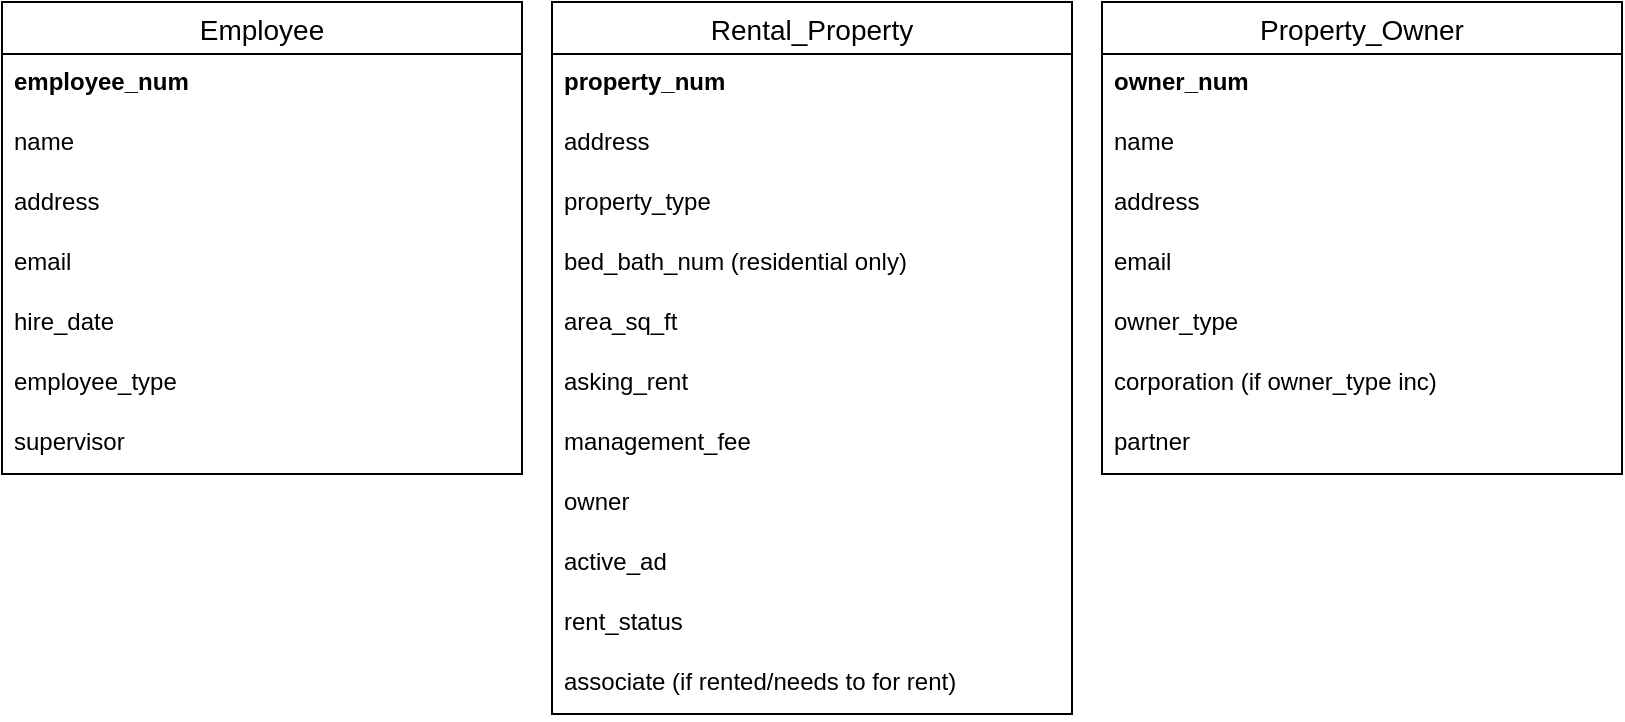 <mxfile version="13.8.1" type="github">
  <diagram id="R2lEEEUBdFMjLlhIrx00" name="Page-1">
    <mxGraphModel dx="1021" dy="567" grid="1" gridSize="10" guides="1" tooltips="1" connect="1" arrows="1" fold="1" page="1" pageScale="1" pageWidth="850" pageHeight="1100" math="0" shadow="0" extFonts="Permanent Marker^https://fonts.googleapis.com/css?family=Permanent+Marker">
      <root>
        <mxCell id="0" />
        <mxCell id="1" parent="0" />
        <mxCell id="E_6AY4zoOCRSd87oAVdY-1" value="Employee" style="swimlane;fontStyle=0;childLayout=stackLayout;horizontal=1;startSize=26;horizontalStack=0;resizeParent=1;resizeParentMax=0;resizeLast=0;collapsible=1;marginBottom=0;align=center;fontSize=14;" vertex="1" parent="1">
          <mxGeometry x="20" y="70" width="260" height="236" as="geometry" />
        </mxCell>
        <mxCell id="E_6AY4zoOCRSd87oAVdY-2" value="employee_num" style="text;strokeColor=none;fillColor=none;spacingLeft=4;spacingRight=4;overflow=hidden;rotatable=0;points=[[0,0.5],[1,0.5]];portConstraint=eastwest;fontSize=12;fontStyle=1" vertex="1" parent="E_6AY4zoOCRSd87oAVdY-1">
          <mxGeometry y="26" width="260" height="30" as="geometry" />
        </mxCell>
        <mxCell id="E_6AY4zoOCRSd87oAVdY-3" value="name" style="text;strokeColor=none;fillColor=none;spacingLeft=4;spacingRight=4;overflow=hidden;rotatable=0;points=[[0,0.5],[1,0.5]];portConstraint=eastwest;fontSize=12;" vertex="1" parent="E_6AY4zoOCRSd87oAVdY-1">
          <mxGeometry y="56" width="260" height="30" as="geometry" />
        </mxCell>
        <mxCell id="E_6AY4zoOCRSd87oAVdY-4" value="address" style="text;strokeColor=none;fillColor=none;spacingLeft=4;spacingRight=4;overflow=hidden;rotatable=0;points=[[0,0.5],[1,0.5]];portConstraint=eastwest;fontSize=12;" vertex="1" parent="E_6AY4zoOCRSd87oAVdY-1">
          <mxGeometry y="86" width="260" height="30" as="geometry" />
        </mxCell>
        <mxCell id="E_6AY4zoOCRSd87oAVdY-5" value="email" style="text;strokeColor=none;fillColor=none;spacingLeft=4;spacingRight=4;overflow=hidden;rotatable=0;points=[[0,0.5],[1,0.5]];portConstraint=eastwest;fontSize=12;" vertex="1" parent="E_6AY4zoOCRSd87oAVdY-1">
          <mxGeometry y="116" width="260" height="30" as="geometry" />
        </mxCell>
        <mxCell id="E_6AY4zoOCRSd87oAVdY-6" value="hire_date" style="text;strokeColor=none;fillColor=none;spacingLeft=4;spacingRight=4;overflow=hidden;rotatable=0;points=[[0,0.5],[1,0.5]];portConstraint=eastwest;fontSize=12;" vertex="1" parent="E_6AY4zoOCRSd87oAVdY-1">
          <mxGeometry y="146" width="260" height="30" as="geometry" />
        </mxCell>
        <mxCell id="E_6AY4zoOCRSd87oAVdY-7" value="employee_type" style="text;strokeColor=none;fillColor=none;spacingLeft=4;spacingRight=4;overflow=hidden;rotatable=0;points=[[0,0.5],[1,0.5]];portConstraint=eastwest;fontSize=12;" vertex="1" parent="E_6AY4zoOCRSd87oAVdY-1">
          <mxGeometry y="176" width="260" height="30" as="geometry" />
        </mxCell>
        <mxCell id="E_6AY4zoOCRSd87oAVdY-8" value="supervisor" style="text;strokeColor=none;fillColor=none;spacingLeft=4;spacingRight=4;overflow=hidden;rotatable=0;points=[[0,0.5],[1,0.5]];portConstraint=eastwest;fontSize=12;" vertex="1" parent="E_6AY4zoOCRSd87oAVdY-1">
          <mxGeometry y="206" width="260" height="30" as="geometry" />
        </mxCell>
        <mxCell id="E_6AY4zoOCRSd87oAVdY-13" value="Rental_Property" style="swimlane;fontStyle=0;childLayout=stackLayout;horizontal=1;startSize=26;horizontalStack=0;resizeParent=1;resizeParentMax=0;resizeLast=0;collapsible=1;marginBottom=0;align=center;fontSize=14;" vertex="1" parent="1">
          <mxGeometry x="295" y="70" width="260" height="356" as="geometry" />
        </mxCell>
        <mxCell id="E_6AY4zoOCRSd87oAVdY-14" value="property_num" style="text;strokeColor=none;fillColor=none;spacingLeft=4;spacingRight=4;overflow=hidden;rotatable=0;points=[[0,0.5],[1,0.5]];portConstraint=eastwest;fontSize=12;fontStyle=1" vertex="1" parent="E_6AY4zoOCRSd87oAVdY-13">
          <mxGeometry y="26" width="260" height="30" as="geometry" />
        </mxCell>
        <mxCell id="E_6AY4zoOCRSd87oAVdY-15" value="address" style="text;strokeColor=none;fillColor=none;spacingLeft=4;spacingRight=4;overflow=hidden;rotatable=0;points=[[0,0.5],[1,0.5]];portConstraint=eastwest;fontSize=12;" vertex="1" parent="E_6AY4zoOCRSd87oAVdY-13">
          <mxGeometry y="56" width="260" height="30" as="geometry" />
        </mxCell>
        <mxCell id="E_6AY4zoOCRSd87oAVdY-16" value="property_type" style="text;strokeColor=none;fillColor=none;spacingLeft=4;spacingRight=4;overflow=hidden;rotatable=0;points=[[0,0.5],[1,0.5]];portConstraint=eastwest;fontSize=12;" vertex="1" parent="E_6AY4zoOCRSd87oAVdY-13">
          <mxGeometry y="86" width="260" height="30" as="geometry" />
        </mxCell>
        <mxCell id="E_6AY4zoOCRSd87oAVdY-17" value="bed_bath_num (residential only)" style="text;strokeColor=none;fillColor=none;spacingLeft=4;spacingRight=4;overflow=hidden;rotatable=0;points=[[0,0.5],[1,0.5]];portConstraint=eastwest;fontSize=12;" vertex="1" parent="E_6AY4zoOCRSd87oAVdY-13">
          <mxGeometry y="116" width="260" height="30" as="geometry" />
        </mxCell>
        <mxCell id="E_6AY4zoOCRSd87oAVdY-18" value="area_sq_ft" style="text;strokeColor=none;fillColor=none;spacingLeft=4;spacingRight=4;overflow=hidden;rotatable=0;points=[[0,0.5],[1,0.5]];portConstraint=eastwest;fontSize=12;" vertex="1" parent="E_6AY4zoOCRSd87oAVdY-13">
          <mxGeometry y="146" width="260" height="30" as="geometry" />
        </mxCell>
        <mxCell id="E_6AY4zoOCRSd87oAVdY-19" value="asking_rent" style="text;strokeColor=none;fillColor=none;spacingLeft=4;spacingRight=4;overflow=hidden;rotatable=0;points=[[0,0.5],[1,0.5]];portConstraint=eastwest;fontSize=12;" vertex="1" parent="E_6AY4zoOCRSd87oAVdY-13">
          <mxGeometry y="176" width="260" height="30" as="geometry" />
        </mxCell>
        <mxCell id="E_6AY4zoOCRSd87oAVdY-20" value="management_fee" style="text;strokeColor=none;fillColor=none;spacingLeft=4;spacingRight=4;overflow=hidden;rotatable=0;points=[[0,0.5],[1,0.5]];portConstraint=eastwest;fontSize=12;" vertex="1" parent="E_6AY4zoOCRSd87oAVdY-13">
          <mxGeometry y="206" width="260" height="30" as="geometry" />
        </mxCell>
        <mxCell id="E_6AY4zoOCRSd87oAVdY-21" value="owner" style="text;strokeColor=none;fillColor=none;spacingLeft=4;spacingRight=4;overflow=hidden;rotatable=0;points=[[0,0.5],[1,0.5]];portConstraint=eastwest;fontSize=12;" vertex="1" parent="E_6AY4zoOCRSd87oAVdY-13">
          <mxGeometry y="236" width="260" height="30" as="geometry" />
        </mxCell>
        <mxCell id="E_6AY4zoOCRSd87oAVdY-22" value="active_ad" style="text;strokeColor=none;fillColor=none;spacingLeft=4;spacingRight=4;overflow=hidden;rotatable=0;points=[[0,0.5],[1,0.5]];portConstraint=eastwest;fontSize=12;" vertex="1" parent="E_6AY4zoOCRSd87oAVdY-13">
          <mxGeometry y="266" width="260" height="30" as="geometry" />
        </mxCell>
        <mxCell id="E_6AY4zoOCRSd87oAVdY-32" value="rent_status" style="text;strokeColor=none;fillColor=none;spacingLeft=4;spacingRight=4;overflow=hidden;rotatable=0;points=[[0,0.5],[1,0.5]];portConstraint=eastwest;fontSize=12;" vertex="1" parent="E_6AY4zoOCRSd87oAVdY-13">
          <mxGeometry y="296" width="260" height="30" as="geometry" />
        </mxCell>
        <mxCell id="E_6AY4zoOCRSd87oAVdY-33" value="associate (if rented/needs to for rent)" style="text;strokeColor=none;fillColor=none;spacingLeft=4;spacingRight=4;overflow=hidden;rotatable=0;points=[[0,0.5],[1,0.5]];portConstraint=eastwest;fontSize=12;" vertex="1" parent="E_6AY4zoOCRSd87oAVdY-13">
          <mxGeometry y="326" width="260" height="30" as="geometry" />
        </mxCell>
        <mxCell id="E_6AY4zoOCRSd87oAVdY-23" value="Property_Owner" style="swimlane;fontStyle=0;childLayout=stackLayout;horizontal=1;startSize=26;horizontalStack=0;resizeParent=1;resizeParentMax=0;resizeLast=0;collapsible=1;marginBottom=0;align=center;fontSize=14;" vertex="1" parent="1">
          <mxGeometry x="570" y="70" width="260" height="236" as="geometry" />
        </mxCell>
        <mxCell id="E_6AY4zoOCRSd87oAVdY-24" value="owner_num" style="text;strokeColor=none;fillColor=none;spacingLeft=4;spacingRight=4;overflow=hidden;rotatable=0;points=[[0,0.5],[1,0.5]];portConstraint=eastwest;fontSize=12;fontStyle=1" vertex="1" parent="E_6AY4zoOCRSd87oAVdY-23">
          <mxGeometry y="26" width="260" height="30" as="geometry" />
        </mxCell>
        <mxCell id="E_6AY4zoOCRSd87oAVdY-25" value="name" style="text;strokeColor=none;fillColor=none;spacingLeft=4;spacingRight=4;overflow=hidden;rotatable=0;points=[[0,0.5],[1,0.5]];portConstraint=eastwest;fontSize=12;" vertex="1" parent="E_6AY4zoOCRSd87oAVdY-23">
          <mxGeometry y="56" width="260" height="30" as="geometry" />
        </mxCell>
        <mxCell id="E_6AY4zoOCRSd87oAVdY-26" value="address" style="text;strokeColor=none;fillColor=none;spacingLeft=4;spacingRight=4;overflow=hidden;rotatable=0;points=[[0,0.5],[1,0.5]];portConstraint=eastwest;fontSize=12;" vertex="1" parent="E_6AY4zoOCRSd87oAVdY-23">
          <mxGeometry y="86" width="260" height="30" as="geometry" />
        </mxCell>
        <mxCell id="E_6AY4zoOCRSd87oAVdY-27" value="email" style="text;strokeColor=none;fillColor=none;spacingLeft=4;spacingRight=4;overflow=hidden;rotatable=0;points=[[0,0.5],[1,0.5]];portConstraint=eastwest;fontSize=12;" vertex="1" parent="E_6AY4zoOCRSd87oAVdY-23">
          <mxGeometry y="116" width="260" height="30" as="geometry" />
        </mxCell>
        <mxCell id="E_6AY4zoOCRSd87oAVdY-29" value="owner_type" style="text;strokeColor=none;fillColor=none;spacingLeft=4;spacingRight=4;overflow=hidden;rotatable=0;points=[[0,0.5],[1,0.5]];portConstraint=eastwest;fontSize=12;" vertex="1" parent="E_6AY4zoOCRSd87oAVdY-23">
          <mxGeometry y="146" width="260" height="30" as="geometry" />
        </mxCell>
        <mxCell id="E_6AY4zoOCRSd87oAVdY-31" value="corporation (if owner_type inc)" style="text;strokeColor=none;fillColor=none;spacingLeft=4;spacingRight=4;overflow=hidden;rotatable=0;points=[[0,0.5],[1,0.5]];portConstraint=eastwest;fontSize=12;" vertex="1" parent="E_6AY4zoOCRSd87oAVdY-23">
          <mxGeometry y="176" width="260" height="30" as="geometry" />
        </mxCell>
        <mxCell id="E_6AY4zoOCRSd87oAVdY-34" value="partner" style="text;strokeColor=none;fillColor=none;spacingLeft=4;spacingRight=4;overflow=hidden;rotatable=0;points=[[0,0.5],[1,0.5]];portConstraint=eastwest;fontSize=12;" vertex="1" parent="E_6AY4zoOCRSd87oAVdY-23">
          <mxGeometry y="206" width="260" height="30" as="geometry" />
        </mxCell>
      </root>
    </mxGraphModel>
  </diagram>
</mxfile>
